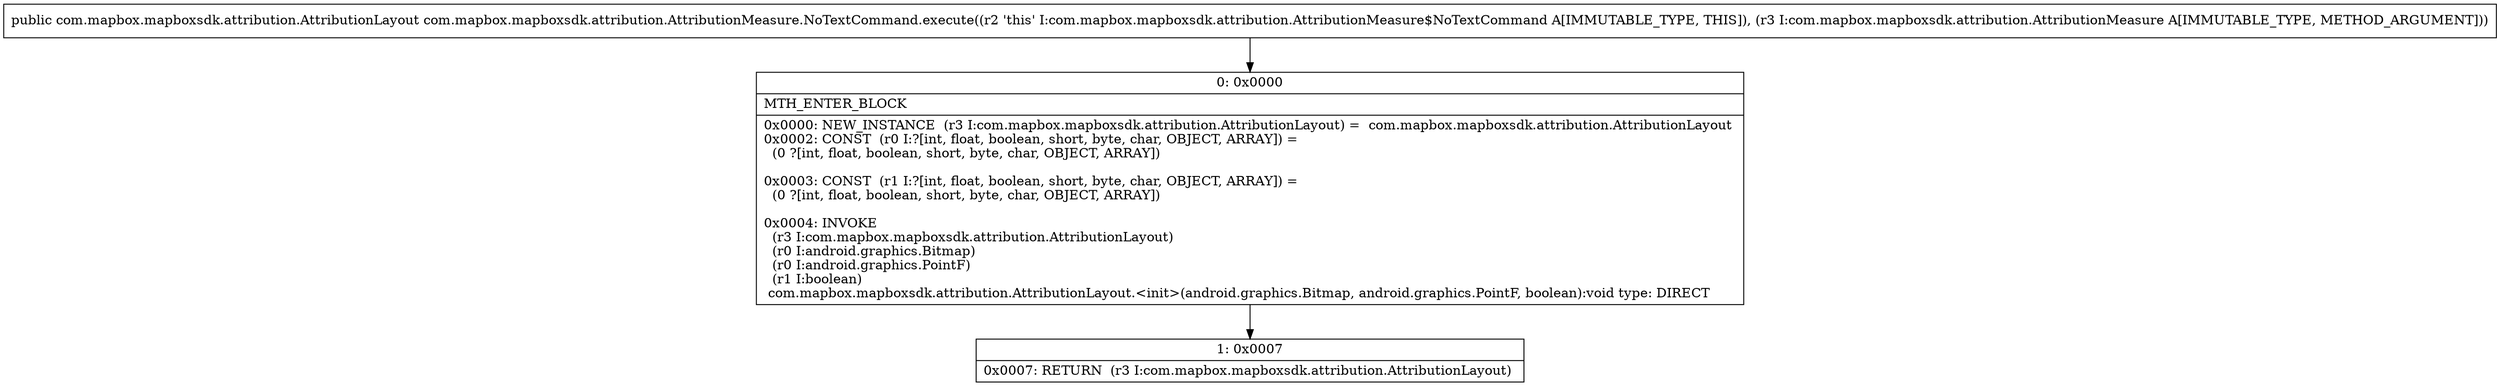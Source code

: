 digraph "CFG forcom.mapbox.mapboxsdk.attribution.AttributionMeasure.NoTextCommand.execute(Lcom\/mapbox\/mapboxsdk\/attribution\/AttributionMeasure;)Lcom\/mapbox\/mapboxsdk\/attribution\/AttributionLayout;" {
Node_0 [shape=record,label="{0\:\ 0x0000|MTH_ENTER_BLOCK\l|0x0000: NEW_INSTANCE  (r3 I:com.mapbox.mapboxsdk.attribution.AttributionLayout) =  com.mapbox.mapboxsdk.attribution.AttributionLayout \l0x0002: CONST  (r0 I:?[int, float, boolean, short, byte, char, OBJECT, ARRAY]) = \l  (0 ?[int, float, boolean, short, byte, char, OBJECT, ARRAY])\l \l0x0003: CONST  (r1 I:?[int, float, boolean, short, byte, char, OBJECT, ARRAY]) = \l  (0 ?[int, float, boolean, short, byte, char, OBJECT, ARRAY])\l \l0x0004: INVOKE  \l  (r3 I:com.mapbox.mapboxsdk.attribution.AttributionLayout)\l  (r0 I:android.graphics.Bitmap)\l  (r0 I:android.graphics.PointF)\l  (r1 I:boolean)\l com.mapbox.mapboxsdk.attribution.AttributionLayout.\<init\>(android.graphics.Bitmap, android.graphics.PointF, boolean):void type: DIRECT \l}"];
Node_1 [shape=record,label="{1\:\ 0x0007|0x0007: RETURN  (r3 I:com.mapbox.mapboxsdk.attribution.AttributionLayout) \l}"];
MethodNode[shape=record,label="{public com.mapbox.mapboxsdk.attribution.AttributionLayout com.mapbox.mapboxsdk.attribution.AttributionMeasure.NoTextCommand.execute((r2 'this' I:com.mapbox.mapboxsdk.attribution.AttributionMeasure$NoTextCommand A[IMMUTABLE_TYPE, THIS]), (r3 I:com.mapbox.mapboxsdk.attribution.AttributionMeasure A[IMMUTABLE_TYPE, METHOD_ARGUMENT])) }"];
MethodNode -> Node_0;
Node_0 -> Node_1;
}

